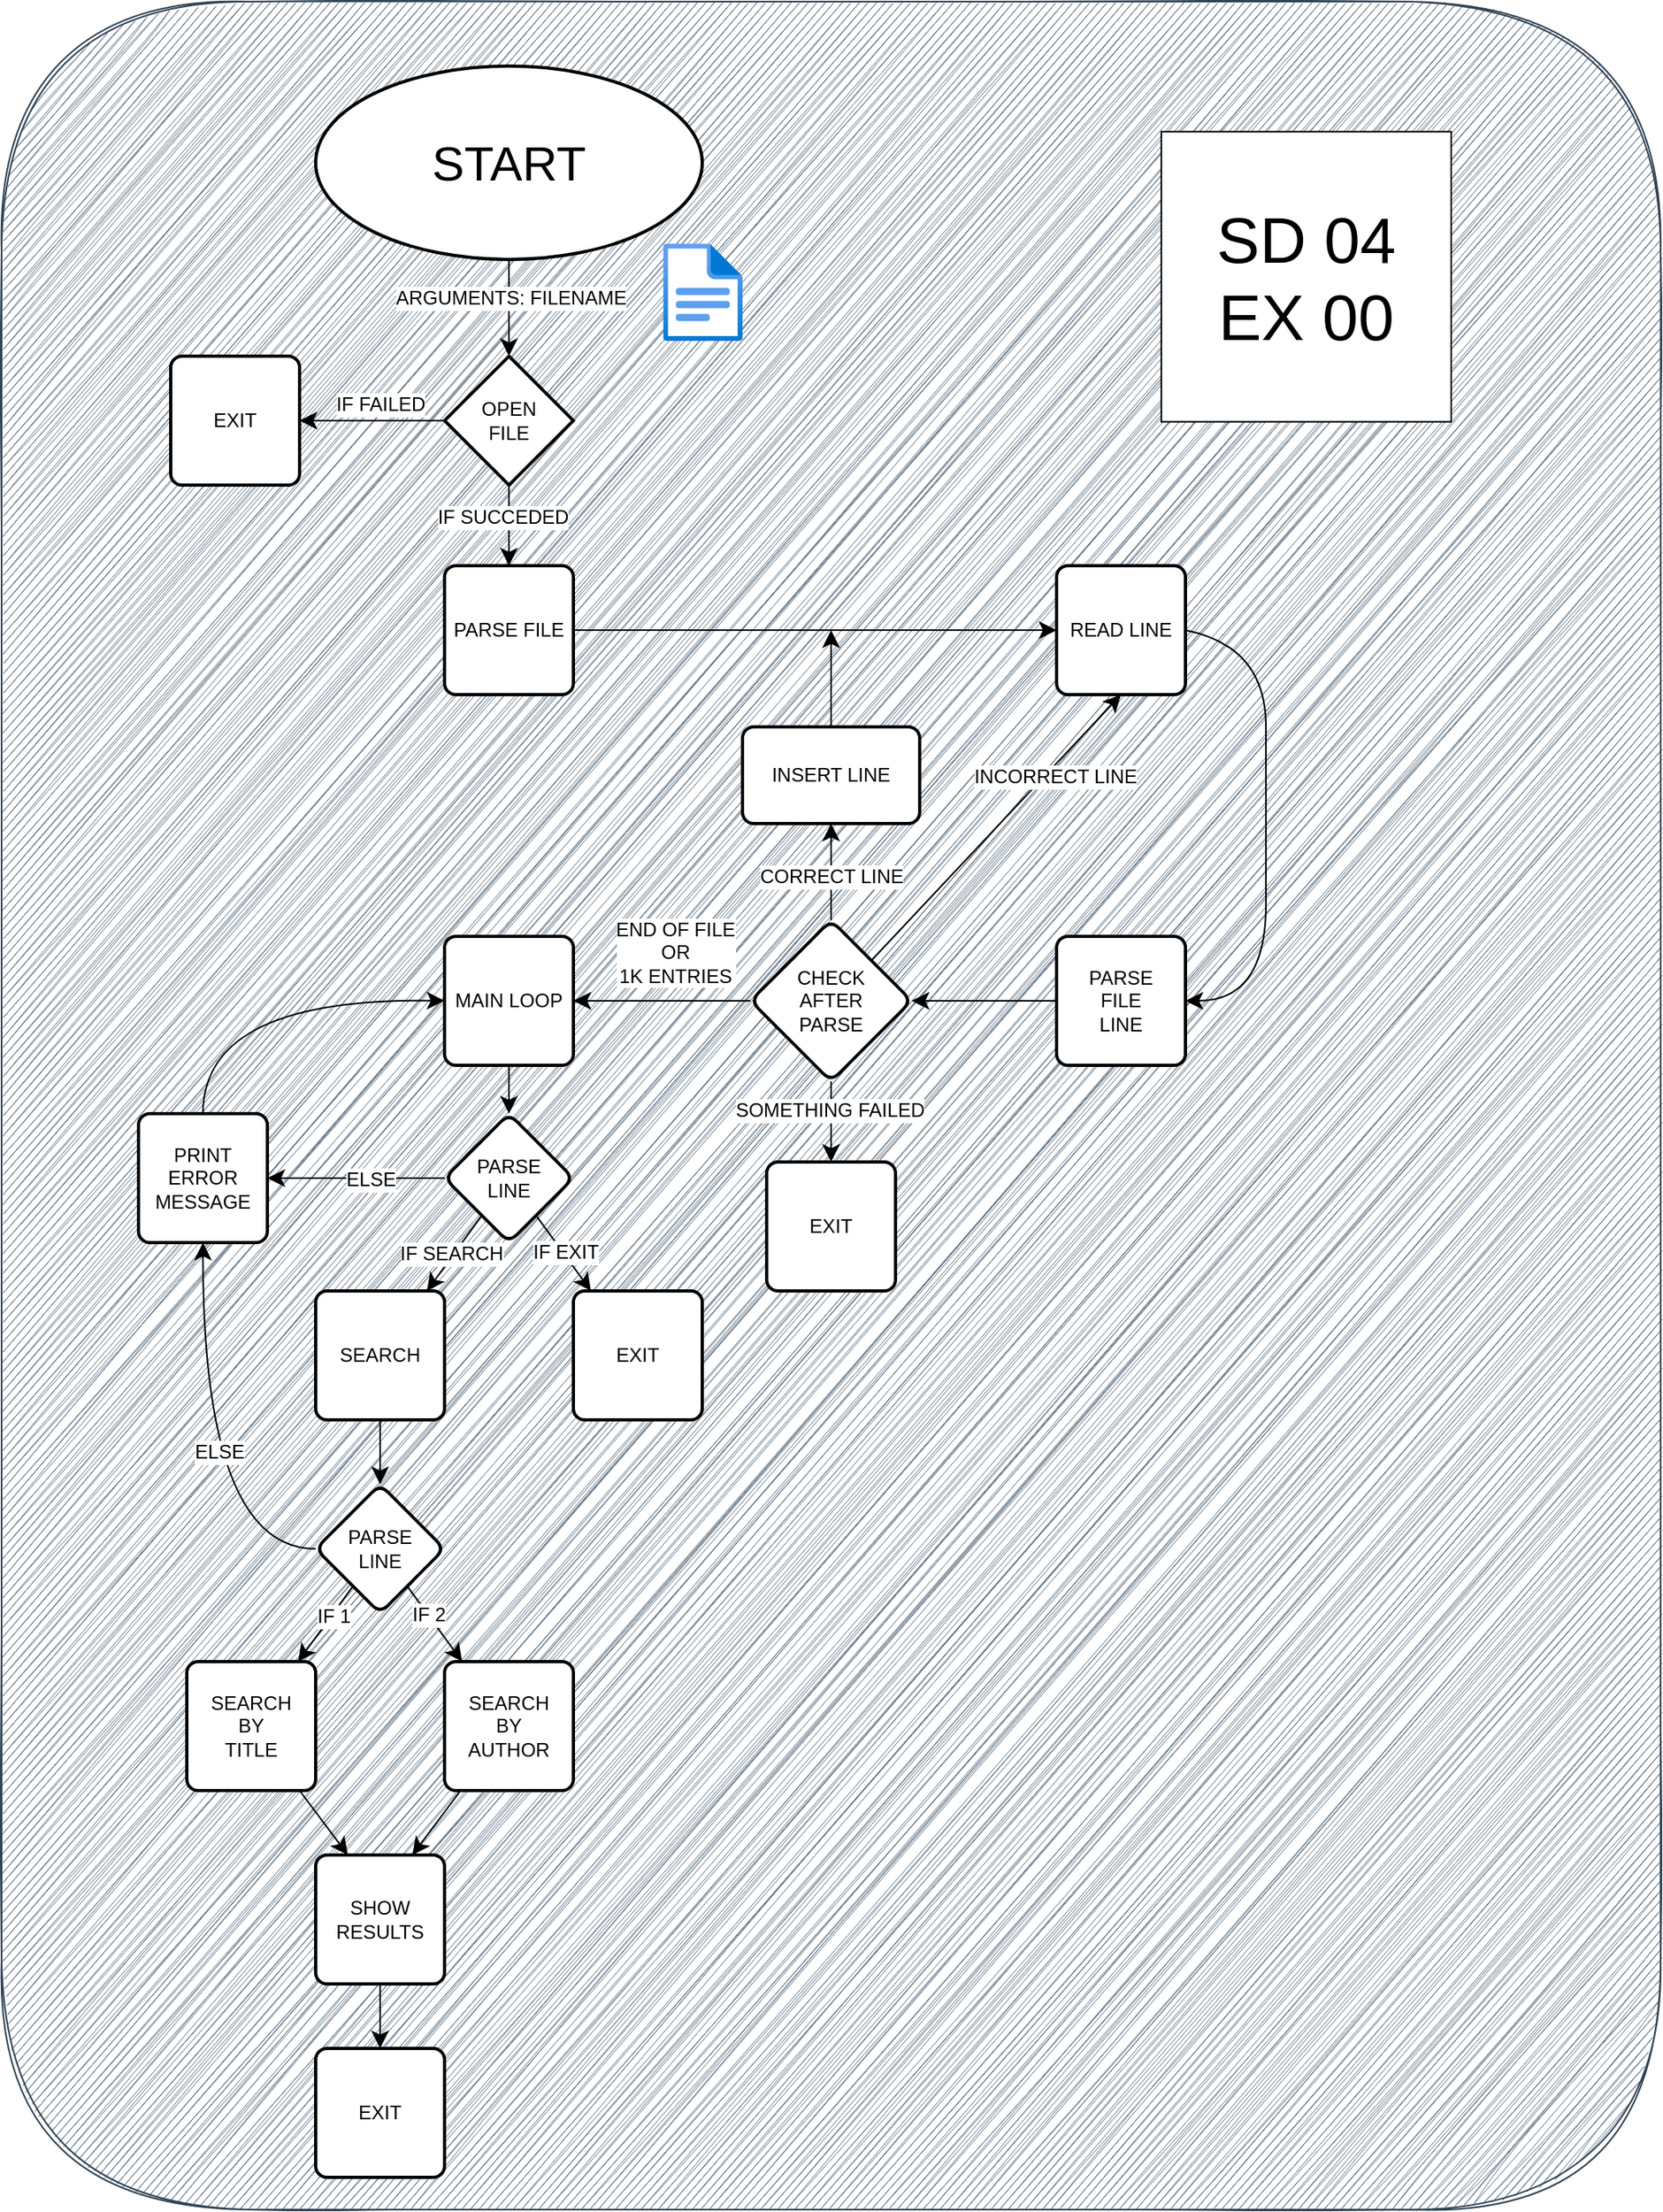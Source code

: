 <mxfile version="27.1.6">
  <diagram name="Pagina-1" id="7kJ7VqnsUauXylrrgYgd">
    <mxGraphModel dx="1114" dy="819" grid="1" gridSize="10" guides="1" tooltips="1" connect="1" arrows="1" fold="1" page="0" pageScale="1" pageWidth="827" pageHeight="1169" math="0" shadow="0">
      <root>
        <mxCell id="0" />
        <mxCell id="1" parent="0" />
        <mxCell id="iLqCkoWP5ruC9LQTRqto-1" value="" style="rounded=1;whiteSpace=wrap;html=1;strokeWidth=1;perimeterSpacing=2;sketch=1;curveFitting=1;jiggle=2;fillColor=#647687;fontColor=#ffffff;strokeColor=#314354;glass=0;" vertex="1" parent="1">
          <mxGeometry x="-395" y="-380" width="1030" height="1370" as="geometry" />
        </mxCell>
        <mxCell id="9gbkYIBSttLyAdSKuYzu-85" value="" style="edgeStyle=none;curved=1;rounded=0;orthogonalLoop=1;jettySize=auto;html=1;fontSize=12;startSize=8;endSize=8;" parent="1" source="9gbkYIBSttLyAdSKuYzu-3" target="9gbkYIBSttLyAdSKuYzu-84" edge="1">
          <mxGeometry relative="1" as="geometry" />
        </mxCell>
        <mxCell id="9gbkYIBSttLyAdSKuYzu-93" value="ARGUMENTS: FILENAME" style="edgeLabel;html=1;align=center;verticalAlign=middle;resizable=0;points=[];fontSize=12;" parent="9gbkYIBSttLyAdSKuYzu-85" vertex="1" connectable="0">
          <mxGeometry x="-0.214" y="1" relative="1" as="geometry">
            <mxPoint as="offset" />
          </mxGeometry>
        </mxCell>
        <mxCell id="9gbkYIBSttLyAdSKuYzu-3" value="&lt;font style=&quot;font-size: 30px;&quot;&gt;START&lt;/font&gt;" style="strokeWidth=2;html=1;shape=mxgraph.flowchart.start_1;whiteSpace=wrap;" parent="1" vertex="1">
          <mxGeometry x="-200" y="-340" width="240" height="120" as="geometry" />
        </mxCell>
        <mxCell id="9gbkYIBSttLyAdSKuYzu-5" value="" style="image;aspect=fixed;html=1;points=[];align=center;fontSize=12;image=img/lib/azure2/general/File.svg;" parent="1" vertex="1">
          <mxGeometry x="15.72" y="-230" width="49.28" height="60.72" as="geometry" />
        </mxCell>
        <mxCell id="9gbkYIBSttLyAdSKuYzu-14" value="" style="edgeStyle=none;curved=1;rounded=0;orthogonalLoop=1;jettySize=auto;html=1;fontSize=12;startSize=8;endSize=8;exitX=1;exitY=0.5;exitDx=0;exitDy=0;" parent="1" source="9gbkYIBSttLyAdSKuYzu-8" target="9gbkYIBSttLyAdSKuYzu-13" edge="1">
          <mxGeometry relative="1" as="geometry">
            <mxPoint x="10" y="20" as="sourcePoint" />
          </mxGeometry>
        </mxCell>
        <mxCell id="9gbkYIBSttLyAdSKuYzu-8" value="PARSE FILE" style="rounded=1;whiteSpace=wrap;html=1;absoluteArcSize=1;arcSize=14;strokeWidth=2;" parent="1" vertex="1">
          <mxGeometry x="-120" y="-30" width="80" height="80" as="geometry" />
        </mxCell>
        <mxCell id="9gbkYIBSttLyAdSKuYzu-17" style="edgeStyle=none;curved=1;rounded=0;orthogonalLoop=1;jettySize=auto;html=1;exitX=1;exitY=0.5;exitDx=0;exitDy=0;fontSize=12;startSize=8;endSize=8;entryX=1;entryY=0.5;entryDx=0;entryDy=0;" parent="1" source="9gbkYIBSttLyAdSKuYzu-13" target="9gbkYIBSttLyAdSKuYzu-21" edge="1">
          <mxGeometry relative="1" as="geometry">
            <mxPoint x="400" y="20.059" as="targetPoint" />
            <Array as="points">
              <mxPoint x="390" y="20" />
              <mxPoint x="390" y="120" />
              <mxPoint x="390" y="240" />
            </Array>
          </mxGeometry>
        </mxCell>
        <mxCell id="9gbkYIBSttLyAdSKuYzu-13" value="READ LINE" style="whiteSpace=wrap;html=1;rounded=1;absoluteArcSize=1;arcSize=14;strokeWidth=2;" parent="1" vertex="1">
          <mxGeometry x="260" y="-30" width="80" height="80" as="geometry" />
        </mxCell>
        <mxCell id="9gbkYIBSttLyAdSKuYzu-26" value="" style="edgeStyle=none;curved=1;rounded=0;orthogonalLoop=1;jettySize=auto;html=1;fontSize=12;startSize=8;endSize=8;entryX=1;entryY=0.5;entryDx=0;entryDy=0;" parent="1" source="9gbkYIBSttLyAdSKuYzu-21" target="9gbkYIBSttLyAdSKuYzu-25" edge="1">
          <mxGeometry relative="1" as="geometry">
            <mxPoint x="190.0" y="240" as="targetPoint" />
          </mxGeometry>
        </mxCell>
        <mxCell id="9gbkYIBSttLyAdSKuYzu-21" value="PARSE&lt;div&gt;FILE&lt;/div&gt;&lt;div&gt;LINE&lt;/div&gt;" style="whiteSpace=wrap;html=1;rounded=1;absoluteArcSize=1;arcSize=14;strokeWidth=2;" parent="1" vertex="1">
          <mxGeometry x="260" y="200" width="80" height="80" as="geometry" />
        </mxCell>
        <mxCell id="9gbkYIBSttLyAdSKuYzu-27" style="edgeStyle=none;curved=1;rounded=0;orthogonalLoop=1;jettySize=auto;html=1;fontSize=12;startSize=8;endSize=8;entryX=0.5;entryY=1;entryDx=0;entryDy=0;" parent="1" source="9gbkYIBSttLyAdSKuYzu-25" target="9gbkYIBSttLyAdSKuYzu-31" edge="1">
          <mxGeometry relative="1" as="geometry">
            <mxPoint x="120" y="140" as="targetPoint" />
          </mxGeometry>
        </mxCell>
        <mxCell id="9gbkYIBSttLyAdSKuYzu-34" value="CORRECT LINE" style="edgeLabel;html=1;align=center;verticalAlign=middle;resizable=0;points=[];fontSize=12;" parent="9gbkYIBSttLyAdSKuYzu-27" vertex="1" connectable="0">
          <mxGeometry x="-0.132" relative="1" as="geometry">
            <mxPoint y="-1" as="offset" />
          </mxGeometry>
        </mxCell>
        <mxCell id="9gbkYIBSttLyAdSKuYzu-28" style="edgeStyle=none;curved=1;rounded=0;orthogonalLoop=1;jettySize=auto;html=1;fontSize=12;startSize=8;endSize=8;entryX=1;entryY=0.5;entryDx=0;entryDy=0;" parent="1" source="9gbkYIBSttLyAdSKuYzu-25" target="9gbkYIBSttLyAdSKuYzu-38" edge="1">
          <mxGeometry relative="1" as="geometry">
            <mxPoint x="-40" y="240" as="targetPoint" />
          </mxGeometry>
        </mxCell>
        <mxCell id="9gbkYIBSttLyAdSKuYzu-37" value="END OF FILE&lt;div&gt;OR&lt;/div&gt;&lt;div&gt;1K ENTRIES&lt;/div&gt;" style="edgeLabel;html=1;align=center;verticalAlign=middle;resizable=0;points=[];fontSize=12;" parent="9gbkYIBSttLyAdSKuYzu-28" vertex="1" connectable="0">
          <mxGeometry x="-0.169" y="2" relative="1" as="geometry">
            <mxPoint x="-2" y="-32" as="offset" />
          </mxGeometry>
        </mxCell>
        <mxCell id="9gbkYIBSttLyAdSKuYzu-30" value="" style="edgeStyle=none;curved=1;rounded=0;orthogonalLoop=1;jettySize=auto;html=1;fontSize=12;startSize=8;endSize=8;" parent="1" source="9gbkYIBSttLyAdSKuYzu-25" target="9gbkYIBSttLyAdSKuYzu-29" edge="1">
          <mxGeometry relative="1" as="geometry" />
        </mxCell>
        <mxCell id="9gbkYIBSttLyAdSKuYzu-33" value="SOMETHING FAILED" style="edgeLabel;html=1;align=center;verticalAlign=middle;resizable=0;points=[];fontSize=12;" parent="9gbkYIBSttLyAdSKuYzu-30" vertex="1" connectable="0">
          <mxGeometry x="-0.292" y="-1" relative="1" as="geometry">
            <mxPoint as="offset" />
          </mxGeometry>
        </mxCell>
        <mxCell id="9gbkYIBSttLyAdSKuYzu-35" style="edgeStyle=none;curved=1;rounded=0;orthogonalLoop=1;jettySize=auto;html=1;exitX=1;exitY=0;exitDx=0;exitDy=0;fontSize=12;startSize=8;endSize=8;entryX=0.5;entryY=1;entryDx=0;entryDy=0;" parent="1" source="9gbkYIBSttLyAdSKuYzu-25" target="9gbkYIBSttLyAdSKuYzu-13" edge="1">
          <mxGeometry relative="1" as="geometry">
            <mxPoint x="250" y="90" as="targetPoint" />
          </mxGeometry>
        </mxCell>
        <mxCell id="9gbkYIBSttLyAdSKuYzu-36" value="INCORRECT LINE" style="edgeLabel;html=1;align=center;verticalAlign=middle;resizable=0;points=[];fontSize=12;" parent="9gbkYIBSttLyAdSKuYzu-35" vertex="1" connectable="0">
          <mxGeometry x="-0.12" y="-1" relative="1" as="geometry">
            <mxPoint x="45" y="-42" as="offset" />
          </mxGeometry>
        </mxCell>
        <mxCell id="9gbkYIBSttLyAdSKuYzu-25" value="CHECK&lt;div&gt;AFTER&lt;/div&gt;&lt;div&gt;PARSE&lt;/div&gt;" style="rhombus;whiteSpace=wrap;html=1;rounded=1;absoluteArcSize=1;arcSize=14;strokeWidth=2;" parent="1" vertex="1">
          <mxGeometry x="70" y="190" width="100" height="100" as="geometry" />
        </mxCell>
        <mxCell id="9gbkYIBSttLyAdSKuYzu-29" value="EXIT" style="whiteSpace=wrap;html=1;rounded=1;absoluteArcSize=1;arcSize=14;strokeWidth=2;" parent="1" vertex="1">
          <mxGeometry x="80" y="340" width="80" height="80" as="geometry" />
        </mxCell>
        <mxCell id="9gbkYIBSttLyAdSKuYzu-32" style="edgeStyle=none;curved=1;rounded=0;orthogonalLoop=1;jettySize=auto;html=1;fontSize=12;startSize=8;endSize=8;" parent="1" source="9gbkYIBSttLyAdSKuYzu-31" edge="1">
          <mxGeometry relative="1" as="geometry">
            <mxPoint x="120" y="10" as="targetPoint" />
          </mxGeometry>
        </mxCell>
        <mxCell id="9gbkYIBSttLyAdSKuYzu-31" value="INSERT LINE" style="whiteSpace=wrap;html=1;rounded=1;absoluteArcSize=1;arcSize=14;strokeWidth=2;" parent="1" vertex="1">
          <mxGeometry x="65" y="70" width="110" height="60" as="geometry" />
        </mxCell>
        <mxCell id="9gbkYIBSttLyAdSKuYzu-51" value="" style="edgeStyle=none;curved=1;rounded=0;orthogonalLoop=1;jettySize=auto;html=1;fontSize=12;startSize=8;endSize=8;" parent="1" source="9gbkYIBSttLyAdSKuYzu-38" target="9gbkYIBSttLyAdSKuYzu-50" edge="1">
          <mxGeometry relative="1" as="geometry" />
        </mxCell>
        <mxCell id="9gbkYIBSttLyAdSKuYzu-38" value="MAIN LOOP" style="rounded=1;whiteSpace=wrap;html=1;absoluteArcSize=1;arcSize=14;strokeWidth=2;" parent="1" vertex="1">
          <mxGeometry x="-120" y="200" width="80" height="80" as="geometry" />
        </mxCell>
        <mxCell id="9gbkYIBSttLyAdSKuYzu-54" value="" style="edgeStyle=none;curved=1;rounded=0;orthogonalLoop=1;jettySize=auto;html=1;fontSize=12;startSize=8;endSize=8;" parent="1" source="9gbkYIBSttLyAdSKuYzu-50" target="9gbkYIBSttLyAdSKuYzu-53" edge="1">
          <mxGeometry relative="1" as="geometry" />
        </mxCell>
        <mxCell id="9gbkYIBSttLyAdSKuYzu-59" value="IF SEARCH" style="edgeLabel;html=1;align=center;verticalAlign=middle;resizable=0;points=[];fontSize=12;" parent="9gbkYIBSttLyAdSKuYzu-54" vertex="1" connectable="0">
          <mxGeometry x="0.056" y="-2" relative="1" as="geometry">
            <mxPoint as="offset" />
          </mxGeometry>
        </mxCell>
        <mxCell id="9gbkYIBSttLyAdSKuYzu-57" value="" style="edgeStyle=none;curved=1;rounded=0;orthogonalLoop=1;jettySize=auto;html=1;fontSize=12;startSize=8;endSize=8;" parent="1" source="9gbkYIBSttLyAdSKuYzu-50" target="9gbkYIBSttLyAdSKuYzu-56" edge="1">
          <mxGeometry relative="1" as="geometry" />
        </mxCell>
        <mxCell id="9gbkYIBSttLyAdSKuYzu-58" value="IF EXIT" style="edgeLabel;html=1;align=center;verticalAlign=middle;resizable=0;points=[];fontSize=12;" parent="9gbkYIBSttLyAdSKuYzu-57" vertex="1" connectable="0">
          <mxGeometry x="-0.01" y="2" relative="1" as="geometry">
            <mxPoint y="1" as="offset" />
          </mxGeometry>
        </mxCell>
        <mxCell id="9gbkYIBSttLyAdSKuYzu-72" value="" style="edgeStyle=none;curved=1;rounded=0;orthogonalLoop=1;jettySize=auto;html=1;fontSize=12;startSize=8;endSize=8;" parent="1" source="9gbkYIBSttLyAdSKuYzu-50" target="9gbkYIBSttLyAdSKuYzu-71" edge="1">
          <mxGeometry relative="1" as="geometry" />
        </mxCell>
        <mxCell id="9gbkYIBSttLyAdSKuYzu-75" value="ELSE" style="edgeLabel;html=1;align=center;verticalAlign=middle;resizable=0;points=[];fontSize=12;" parent="9gbkYIBSttLyAdSKuYzu-72" vertex="1" connectable="0">
          <mxGeometry x="-0.162" y="1" relative="1" as="geometry">
            <mxPoint as="offset" />
          </mxGeometry>
        </mxCell>
        <mxCell id="9gbkYIBSttLyAdSKuYzu-50" value="PARSE&lt;div&gt;LINE&lt;/div&gt;" style="rhombus;whiteSpace=wrap;html=1;rounded=1;absoluteArcSize=1;arcSize=14;strokeWidth=2;" parent="1" vertex="1">
          <mxGeometry x="-120" y="310" width="80" height="80" as="geometry" />
        </mxCell>
        <mxCell id="9gbkYIBSttLyAdSKuYzu-63" value="" style="edgeStyle=none;curved=1;rounded=0;orthogonalLoop=1;jettySize=auto;html=1;fontSize=12;startSize=8;endSize=8;" parent="1" source="9gbkYIBSttLyAdSKuYzu-53" target="9gbkYIBSttLyAdSKuYzu-62" edge="1">
          <mxGeometry relative="1" as="geometry" />
        </mxCell>
        <mxCell id="9gbkYIBSttLyAdSKuYzu-53" value="SEARCH" style="whiteSpace=wrap;html=1;rounded=1;absoluteArcSize=1;arcSize=14;strokeWidth=2;" parent="1" vertex="1">
          <mxGeometry x="-200" y="420" width="80" height="80" as="geometry" />
        </mxCell>
        <mxCell id="9gbkYIBSttLyAdSKuYzu-56" value="EXIT" style="whiteSpace=wrap;html=1;rounded=1;absoluteArcSize=1;arcSize=14;strokeWidth=2;" parent="1" vertex="1">
          <mxGeometry x="-40" y="420" width="80" height="80" as="geometry" />
        </mxCell>
        <mxCell id="9gbkYIBSttLyAdSKuYzu-66" value="" style="edgeStyle=none;curved=1;rounded=0;orthogonalLoop=1;jettySize=auto;html=1;fontSize=12;startSize=8;endSize=8;" parent="1" source="9gbkYIBSttLyAdSKuYzu-62" target="9gbkYIBSttLyAdSKuYzu-65" edge="1">
          <mxGeometry relative="1" as="geometry" />
        </mxCell>
        <mxCell id="9gbkYIBSttLyAdSKuYzu-69" value="IF 1" style="edgeLabel;html=1;align=center;verticalAlign=middle;resizable=0;points=[];fontSize=12;" parent="9gbkYIBSttLyAdSKuYzu-66" vertex="1" connectable="0">
          <mxGeometry x="-0.224" y="1" relative="1" as="geometry">
            <mxPoint as="offset" />
          </mxGeometry>
        </mxCell>
        <mxCell id="9gbkYIBSttLyAdSKuYzu-68" value="" style="edgeStyle=none;curved=1;rounded=0;orthogonalLoop=1;jettySize=auto;html=1;fontSize=12;startSize=8;endSize=8;" parent="1" source="9gbkYIBSttLyAdSKuYzu-62" target="9gbkYIBSttLyAdSKuYzu-67" edge="1">
          <mxGeometry relative="1" as="geometry" />
        </mxCell>
        <mxCell id="9gbkYIBSttLyAdSKuYzu-70" value="IF 2" style="edgeLabel;html=1;align=center;verticalAlign=middle;resizable=0;points=[];fontSize=12;" parent="9gbkYIBSttLyAdSKuYzu-68" vertex="1" connectable="0">
          <mxGeometry x="-0.244" relative="1" as="geometry">
            <mxPoint as="offset" />
          </mxGeometry>
        </mxCell>
        <mxCell id="9gbkYIBSttLyAdSKuYzu-74" style="edgeStyle=none;curved=1;rounded=0;orthogonalLoop=1;jettySize=auto;html=1;entryX=0.5;entryY=1;entryDx=0;entryDy=0;fontSize=12;startSize=8;endSize=8;" parent="1" source="9gbkYIBSttLyAdSKuYzu-62" target="9gbkYIBSttLyAdSKuYzu-71" edge="1">
          <mxGeometry relative="1" as="geometry">
            <Array as="points">
              <mxPoint x="-270" y="580" />
            </Array>
          </mxGeometry>
        </mxCell>
        <mxCell id="9gbkYIBSttLyAdSKuYzu-76" value="ELSE" style="edgeLabel;html=1;align=center;verticalAlign=middle;resizable=0;points=[];fontSize=12;" parent="9gbkYIBSttLyAdSKuYzu-74" vertex="1" connectable="0">
          <mxGeometry x="-0.681" y="-21" relative="1" as="geometry">
            <mxPoint x="-19" y="-39" as="offset" />
          </mxGeometry>
        </mxCell>
        <mxCell id="9gbkYIBSttLyAdSKuYzu-62" value="PARSE&lt;div&gt;LINE&lt;/div&gt;" style="rhombus;whiteSpace=wrap;html=1;rounded=1;absoluteArcSize=1;arcSize=14;strokeWidth=2;" parent="1" vertex="1">
          <mxGeometry x="-200" y="540" width="80" height="80" as="geometry" />
        </mxCell>
        <mxCell id="9gbkYIBSttLyAdSKuYzu-79" value="" style="edgeStyle=none;curved=1;rounded=0;orthogonalLoop=1;jettySize=auto;html=1;fontSize=12;startSize=8;endSize=8;entryX=0.25;entryY=0;entryDx=0;entryDy=0;" parent="1" source="9gbkYIBSttLyAdSKuYzu-65" target="9gbkYIBSttLyAdSKuYzu-78" edge="1">
          <mxGeometry relative="1" as="geometry">
            <Array as="points" />
          </mxGeometry>
        </mxCell>
        <mxCell id="9gbkYIBSttLyAdSKuYzu-65" value="SEARCH&lt;div&gt;BY&lt;/div&gt;&lt;div&gt;TITLE&lt;/div&gt;" style="whiteSpace=wrap;html=1;rounded=1;absoluteArcSize=1;arcSize=14;strokeWidth=2;" parent="1" vertex="1">
          <mxGeometry x="-280" y="650" width="80" height="80" as="geometry" />
        </mxCell>
        <mxCell id="9gbkYIBSttLyAdSKuYzu-80" style="edgeStyle=none;curved=1;rounded=0;orthogonalLoop=1;jettySize=auto;html=1;entryX=0.75;entryY=0;entryDx=0;entryDy=0;fontSize=12;startSize=8;endSize=8;" parent="1" source="9gbkYIBSttLyAdSKuYzu-67" target="9gbkYIBSttLyAdSKuYzu-78" edge="1">
          <mxGeometry relative="1" as="geometry" />
        </mxCell>
        <mxCell id="9gbkYIBSttLyAdSKuYzu-67" value="SEARCH&lt;div&gt;BY&lt;/div&gt;&lt;div&gt;AUTHOR&lt;/div&gt;" style="whiteSpace=wrap;html=1;rounded=1;absoluteArcSize=1;arcSize=14;strokeWidth=2;" parent="1" vertex="1">
          <mxGeometry x="-120" y="650" width="80" height="80" as="geometry" />
        </mxCell>
        <mxCell id="9gbkYIBSttLyAdSKuYzu-73" style="edgeStyle=none;curved=1;rounded=0;orthogonalLoop=1;jettySize=auto;html=1;entryX=0;entryY=0.5;entryDx=0;entryDy=0;fontSize=12;startSize=8;endSize=8;" parent="1" source="9gbkYIBSttLyAdSKuYzu-71" target="9gbkYIBSttLyAdSKuYzu-38" edge="1">
          <mxGeometry relative="1" as="geometry">
            <Array as="points">
              <mxPoint x="-270" y="238" />
            </Array>
          </mxGeometry>
        </mxCell>
        <mxCell id="9gbkYIBSttLyAdSKuYzu-71" value="PRINT&lt;div&gt;ERROR&lt;/div&gt;&lt;div&gt;MESSAGE&lt;/div&gt;" style="whiteSpace=wrap;html=1;rounded=1;absoluteArcSize=1;arcSize=14;strokeWidth=2;" parent="1" vertex="1">
          <mxGeometry x="-310" y="310" width="80" height="80" as="geometry" />
        </mxCell>
        <mxCell id="9gbkYIBSttLyAdSKuYzu-82" value="" style="edgeStyle=none;curved=1;rounded=0;orthogonalLoop=1;jettySize=auto;html=1;fontSize=12;startSize=8;endSize=8;" parent="1" source="9gbkYIBSttLyAdSKuYzu-78" target="9gbkYIBSttLyAdSKuYzu-81" edge="1">
          <mxGeometry relative="1" as="geometry" />
        </mxCell>
        <mxCell id="9gbkYIBSttLyAdSKuYzu-78" value="SHOW RESULTS" style="whiteSpace=wrap;html=1;rounded=1;absoluteArcSize=1;arcSize=14;strokeWidth=2;" parent="1" vertex="1">
          <mxGeometry x="-200" y="770" width="80" height="80" as="geometry" />
        </mxCell>
        <mxCell id="9gbkYIBSttLyAdSKuYzu-81" value="EXIT" style="whiteSpace=wrap;html=1;rounded=1;absoluteArcSize=1;arcSize=14;strokeWidth=2;" parent="1" vertex="1">
          <mxGeometry x="-200" y="890" width="80" height="80" as="geometry" />
        </mxCell>
        <mxCell id="9gbkYIBSttLyAdSKuYzu-86" style="edgeStyle=none;curved=1;rounded=0;orthogonalLoop=1;jettySize=auto;html=1;entryX=0.5;entryY=0;entryDx=0;entryDy=0;fontSize=12;startSize=8;endSize=8;" parent="1" source="9gbkYIBSttLyAdSKuYzu-84" target="9gbkYIBSttLyAdSKuYzu-8" edge="1">
          <mxGeometry relative="1" as="geometry" />
        </mxCell>
        <mxCell id="9gbkYIBSttLyAdSKuYzu-92" value="IF SUCCEDED" style="edgeLabel;html=1;align=center;verticalAlign=middle;resizable=0;points=[];fontSize=12;" parent="9gbkYIBSttLyAdSKuYzu-86" vertex="1" connectable="0">
          <mxGeometry x="-0.225" y="-4" relative="1" as="geometry">
            <mxPoint as="offset" />
          </mxGeometry>
        </mxCell>
        <mxCell id="9gbkYIBSttLyAdSKuYzu-89" value="" style="edgeStyle=none;curved=1;rounded=0;orthogonalLoop=1;jettySize=auto;html=1;fontSize=12;startSize=8;endSize=8;entryX=1;entryY=0.5;entryDx=0;entryDy=0;" parent="1" source="9gbkYIBSttLyAdSKuYzu-84" target="9gbkYIBSttLyAdSKuYzu-90" edge="1">
          <mxGeometry relative="1" as="geometry">
            <mxPoint x="-220" y="-120" as="targetPoint" />
          </mxGeometry>
        </mxCell>
        <mxCell id="9gbkYIBSttLyAdSKuYzu-91" value="IF FAILED" style="edgeLabel;html=1;align=center;verticalAlign=middle;resizable=0;points=[];fontSize=12;" parent="9gbkYIBSttLyAdSKuYzu-89" vertex="1" connectable="0">
          <mxGeometry x="0.103" relative="1" as="geometry">
            <mxPoint x="9" y="-10" as="offset" />
          </mxGeometry>
        </mxCell>
        <mxCell id="9gbkYIBSttLyAdSKuYzu-84" value="OPEN&lt;div&gt;FILE&lt;/div&gt;" style="rhombus;whiteSpace=wrap;html=1;strokeWidth=2;" parent="1" vertex="1">
          <mxGeometry x="-120" y="-160" width="80" height="80" as="geometry" />
        </mxCell>
        <mxCell id="9gbkYIBSttLyAdSKuYzu-90" value="EXIT" style="rounded=1;whiteSpace=wrap;html=1;absoluteArcSize=1;arcSize=14;strokeWidth=2;" parent="1" vertex="1">
          <mxGeometry x="-290" y="-160" width="80" height="80" as="geometry" />
        </mxCell>
        <mxCell id="iLqCkoWP5ruC9LQTRqto-2" value="&lt;font style=&quot;font-size: 40px;&quot;&gt;SD 04&lt;/font&gt;&lt;div&gt;&lt;font style=&quot;font-size: 40px;&quot;&gt;EX 00&lt;/font&gt;&lt;/div&gt;" style="rounded=0;whiteSpace=wrap;html=1;" vertex="1" parent="1">
          <mxGeometry x="325" y="-299.28" width="180" height="180" as="geometry" />
        </mxCell>
      </root>
    </mxGraphModel>
  </diagram>
</mxfile>
